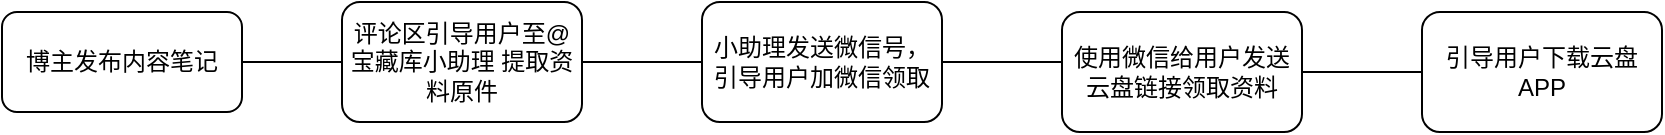 <mxfile version="22.0.4" type="github">
  <diagram id="C5RBs43oDa-KdzZeNtuy" name="Page-1">
    <mxGraphModel dx="786" dy="505" grid="1" gridSize="10" guides="1" tooltips="1" connect="1" arrows="1" fold="1" page="1" pageScale="1" pageWidth="827" pageHeight="1169" math="0" shadow="0">
      <root>
        <mxCell id="WIyWlLk6GJQsqaUBKTNV-0" />
        <mxCell id="WIyWlLk6GJQsqaUBKTNV-1" parent="WIyWlLk6GJQsqaUBKTNV-0" />
        <mxCell id="v_427O3Ocjw1N_jdQYma-0" value="博主发布内容笔记" style="rounded=1;whiteSpace=wrap;html=1;" vertex="1" parent="WIyWlLk6GJQsqaUBKTNV-1">
          <mxGeometry x="110" y="230" width="120" height="50" as="geometry" />
        </mxCell>
        <mxCell id="v_427O3Ocjw1N_jdQYma-1" value="" style="endArrow=none;html=1;rounded=0;entryX=1;entryY=0.5;entryDx=0;entryDy=0;" edge="1" parent="WIyWlLk6GJQsqaUBKTNV-1" target="v_427O3Ocjw1N_jdQYma-0">
          <mxGeometry width="50" height="50" relative="1" as="geometry">
            <mxPoint x="280" y="255" as="sourcePoint" />
            <mxPoint x="280" y="230" as="targetPoint" />
          </mxGeometry>
        </mxCell>
        <mxCell id="v_427O3Ocjw1N_jdQYma-2" value="评论区引导用户至@宝藏库小助理 提取资料原件" style="rounded=1;whiteSpace=wrap;html=1;" vertex="1" parent="WIyWlLk6GJQsqaUBKTNV-1">
          <mxGeometry x="280" y="225" width="120" height="60" as="geometry" />
        </mxCell>
        <mxCell id="v_427O3Ocjw1N_jdQYma-3" value="" style="endArrow=none;html=1;rounded=0;entryX=1;entryY=0.5;entryDx=0;entryDy=0;" edge="1" parent="WIyWlLk6GJQsqaUBKTNV-1" target="v_427O3Ocjw1N_jdQYma-2">
          <mxGeometry width="50" height="50" relative="1" as="geometry">
            <mxPoint x="460" y="255" as="sourcePoint" />
            <mxPoint x="430" y="240" as="targetPoint" />
          </mxGeometry>
        </mxCell>
        <mxCell id="v_427O3Ocjw1N_jdQYma-4" value="小助理发送微信号，引导用户加微信领取" style="rounded=1;whiteSpace=wrap;html=1;" vertex="1" parent="WIyWlLk6GJQsqaUBKTNV-1">
          <mxGeometry x="460" y="225" width="120" height="60" as="geometry" />
        </mxCell>
        <mxCell id="v_427O3Ocjw1N_jdQYma-6" value="" style="endArrow=none;html=1;rounded=0;entryX=1;entryY=0.5;entryDx=0;entryDy=0;" edge="1" parent="WIyWlLk6GJQsqaUBKTNV-1" target="v_427O3Ocjw1N_jdQYma-4">
          <mxGeometry width="50" height="50" relative="1" as="geometry">
            <mxPoint x="640" y="255" as="sourcePoint" />
            <mxPoint x="620" y="240" as="targetPoint" />
          </mxGeometry>
        </mxCell>
        <mxCell id="v_427O3Ocjw1N_jdQYma-7" value="使用微信给用户发送云盘链接领取资料" style="rounded=1;whiteSpace=wrap;html=1;" vertex="1" parent="WIyWlLk6GJQsqaUBKTNV-1">
          <mxGeometry x="640" y="230" width="120" height="60" as="geometry" />
        </mxCell>
        <mxCell id="v_427O3Ocjw1N_jdQYma-8" value="" style="endArrow=none;html=1;rounded=0;entryX=1;entryY=0.5;entryDx=0;entryDy=0;" edge="1" parent="WIyWlLk6GJQsqaUBKTNV-1" target="v_427O3Ocjw1N_jdQYma-7">
          <mxGeometry width="50" height="50" relative="1" as="geometry">
            <mxPoint x="830" y="260" as="sourcePoint" />
            <mxPoint x="800" y="225" as="targetPoint" />
          </mxGeometry>
        </mxCell>
        <mxCell id="v_427O3Ocjw1N_jdQYma-9" value="引导用户下载云盘APP" style="rounded=1;whiteSpace=wrap;html=1;" vertex="1" parent="WIyWlLk6GJQsqaUBKTNV-1">
          <mxGeometry x="820" y="230" width="120" height="60" as="geometry" />
        </mxCell>
      </root>
    </mxGraphModel>
  </diagram>
</mxfile>
